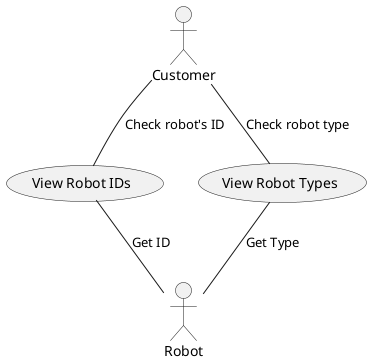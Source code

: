 @startuml

actor Customer as C
actor Robot as R

usecase Check_id as "View Robot IDs"
usecase Check_type as "View Robot Types"

C -- Check_id: "Check robot's ID"
C -- Check_type: "Check robot type"

Check_id -- R: "Get ID"
Check_type -- R: "Get Type"




@enduml
'As a customer, I want to be able to see the IDs and types of robots so that 
'I can know what robot is doing what task